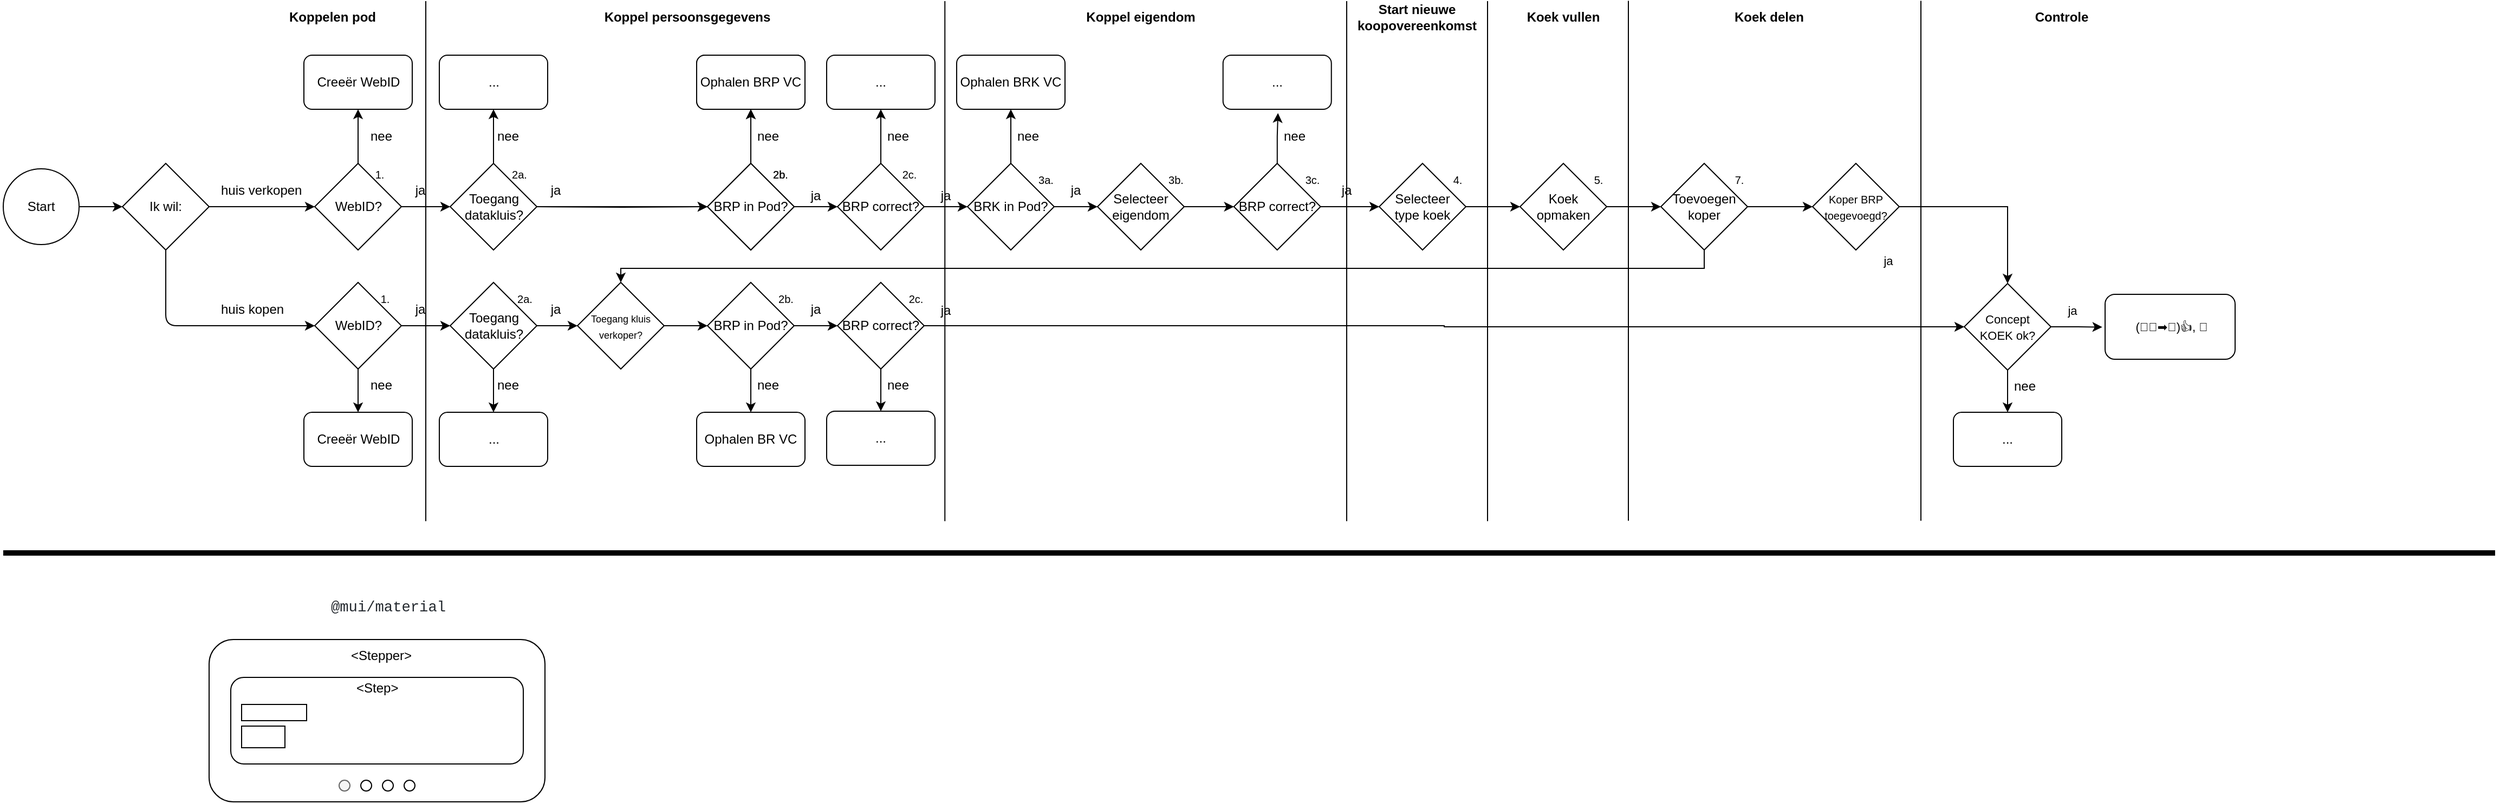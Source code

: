 <mxfile version="20.8.16" type="device"><diagram id="tSkA10fpeDNUo1YCoRqh" name="Page-1"><mxGraphModel dx="1290" dy="594" grid="1" gridSize="10" guides="1" tooltips="1" connect="1" arrows="1" fold="1" page="1" pageScale="1" pageWidth="1169" pageHeight="827" math="0" shadow="0"><root><mxCell id="0"/><mxCell id="1" parent="0"/><mxCell id="4" value="Start" style="ellipse;whiteSpace=wrap;html=1;aspect=fixed;" parent="1" vertex="1"><mxGeometry x="10" y="165" width="70" height="70" as="geometry"/></mxCell><mxCell id="5" value="Ik wil:" style="rhombus;whiteSpace=wrap;html=1;" parent="1" vertex="1"><mxGeometry x="120" y="160" width="80" height="80" as="geometry"/></mxCell><mxCell id="7" value="" style="endArrow=classic;html=1;exitX=1;exitY=0.5;exitDx=0;exitDy=0;entryX=0;entryY=0.5;entryDx=0;entryDy=0;" parent="1" source="5" target="29" edge="1"><mxGeometry width="50" height="50" relative="1" as="geometry"><mxPoint x="350" y="310" as="sourcePoint"/><mxPoint x="400" y="260" as="targetPoint"/></mxGeometry></mxCell><mxCell id="8" value="huis verkopen" style="text;strokeColor=none;fillColor=none;align=left;verticalAlign=middle;spacingLeft=4;spacingRight=4;overflow=hidden;points=[[0,0.5],[1,0.5]];portConstraint=eastwest;rotatable=0;whiteSpace=wrap;html=1;" parent="1" vertex="1"><mxGeometry x="205" y="170" width="90" height="30" as="geometry"/></mxCell><mxCell id="9" value="" style="endArrow=classic;html=1;exitX=1;exitY=0.5;exitDx=0;exitDy=0;entryX=0;entryY=0.5;entryDx=0;entryDy=0;" parent="1" source="4" target="5" edge="1"><mxGeometry width="50" height="50" relative="1" as="geometry"><mxPoint x="350" y="310" as="sourcePoint"/><mxPoint x="400" y="260" as="targetPoint"/></mxGeometry></mxCell><mxCell id="13" value="huis kopen" style="text;strokeColor=none;fillColor=none;align=left;verticalAlign=middle;spacingLeft=4;spacingRight=4;overflow=hidden;points=[[0,0.5],[1,0.5]];portConstraint=eastwest;rotatable=0;whiteSpace=wrap;html=1;" parent="1" vertex="1"><mxGeometry x="205" y="280" width="80" height="30" as="geometry"/></mxCell><mxCell id="14" value="" style="rounded=1;whiteSpace=wrap;html=1;" parent="1" vertex="1"><mxGeometry x="200" y="600" width="310" height="150" as="geometry"/></mxCell><mxCell id="15" value="" style="ellipse;whiteSpace=wrap;html=1;aspect=fixed;fillColor=#f5f5f5;fontColor=#333333;strokeColor=#666666;" parent="1" vertex="1"><mxGeometry x="320" y="730" width="10" height="10" as="geometry"/></mxCell><mxCell id="16" value="" style="ellipse;whiteSpace=wrap;html=1;aspect=fixed;" parent="1" vertex="1"><mxGeometry x="340" y="730" width="10" height="10" as="geometry"/></mxCell><mxCell id="17" value="" style="ellipse;whiteSpace=wrap;html=1;aspect=fixed;" parent="1" vertex="1"><mxGeometry x="360" y="730" width="10" height="10" as="geometry"/></mxCell><mxCell id="18" value="" style="ellipse;whiteSpace=wrap;html=1;aspect=fixed;" parent="1" vertex="1"><mxGeometry x="380" y="730" width="10" height="10" as="geometry"/></mxCell><mxCell id="21" value="&amp;lt;Stepper&amp;gt;" style="text;strokeColor=none;fillColor=none;align=left;verticalAlign=middle;spacingLeft=4;spacingRight=4;overflow=hidden;points=[[0,0.5],[1,0.5]];portConstraint=eastwest;rotatable=0;whiteSpace=wrap;html=1;" parent="1" vertex="1"><mxGeometry x="325" y="600" width="120" height="30" as="geometry"/></mxCell><mxCell id="23" value="" style="rounded=1;whiteSpace=wrap;html=1;" parent="1" vertex="1"><mxGeometry x="220" y="635" width="270" height="80" as="geometry"/></mxCell><mxCell id="22" value="&amp;lt;Step&amp;gt;" style="text;strokeColor=none;fillColor=none;align=left;verticalAlign=middle;spacingLeft=4;spacingRight=4;overflow=hidden;points=[[0,0.5],[1,0.5]];portConstraint=eastwest;rotatable=0;whiteSpace=wrap;html=1;" parent="1" vertex="1"><mxGeometry x="330" y="630" width="80" height="30" as="geometry"/></mxCell><mxCell id="24" value="" style="rounded=0;whiteSpace=wrap;html=1;" parent="1" vertex="1"><mxGeometry x="230" y="660" width="60" height="15" as="geometry"/></mxCell><mxCell id="25" value="" style="rounded=0;whiteSpace=wrap;html=1;" parent="1" vertex="1"><mxGeometry x="230" y="680" width="40" height="20" as="geometry"/></mxCell><mxCell id="28" value="&lt;pre style=&quot;box-sizing: border-box; font-family: ui-monospace, SFMono-Regular, &amp;quot;SF Mono&amp;quot;, Menlo, Consolas, &amp;quot;Liberation Mono&amp;quot;, monospace; font-size: 13.6px; margin-top: 0px; margin-bottom: 0px; overflow-wrap: normal; padding: 16px; overflow: auto; line-height: 1.45; background-color: var(--color-canvas-subtle); border-radius: 6px; word-break: normal; color: rgb(36, 41, 47); text-align: start;&quot;&gt;@mui/material&lt;/pre&gt;" style="text;html=1;strokeColor=none;fillColor=none;align=center;verticalAlign=middle;whiteSpace=wrap;rounded=0;" parent="1" vertex="1"><mxGeometry x="307.5" y="560" width="115" height="20" as="geometry"/></mxCell><mxCell id="29" value="WebID?" style="rhombus;whiteSpace=wrap;html=1;" parent="1" vertex="1"><mxGeometry x="297.5" y="160" width="80" height="80" as="geometry"/></mxCell><mxCell id="EIV57Rx1iVoslLw5YdgC-47" style="edgeStyle=orthogonalEdgeStyle;rounded=0;orthogonalLoop=1;jettySize=auto;html=1;entryX=0.5;entryY=0;entryDx=0;entryDy=0;" parent="1" source="31" target="EIV57Rx1iVoslLw5YdgC-45" edge="1"><mxGeometry relative="1" as="geometry"/></mxCell><mxCell id="31" value="WebID?" style="rhombus;whiteSpace=wrap;html=1;" parent="1" vertex="1"><mxGeometry x="297.5" y="270" width="80" height="80" as="geometry"/></mxCell><mxCell id="32" value="" style="endArrow=classic;html=1;exitX=0.5;exitY=1;exitDx=0;exitDy=0;entryX=0;entryY=0.5;entryDx=0;entryDy=0;" parent="1" source="5" target="31" edge="1"><mxGeometry width="50" height="50" relative="1" as="geometry"><mxPoint x="470" y="230" as="sourcePoint"/><mxPoint x="520" y="180" as="targetPoint"/><Array as="points"><mxPoint x="160" y="310"/></Array></mxGeometry></mxCell><mxCell id="EIV57Rx1iVoslLw5YdgC-53" style="edgeStyle=orthogonalEdgeStyle;rounded=0;orthogonalLoop=1;jettySize=auto;html=1;entryX=0.5;entryY=1;entryDx=0;entryDy=0;" parent="1" source="36" target="EIV57Rx1iVoslLw5YdgC-50" edge="1"><mxGeometry relative="1" as="geometry"/></mxCell><mxCell id="EIV57Rx1iVoslLw5YdgC-68" style="edgeStyle=orthogonalEdgeStyle;rounded=0;orthogonalLoop=1;jettySize=auto;html=1;" parent="1" source="36" target="EIV57Rx1iVoslLw5YdgC-66" edge="1"><mxGeometry relative="1" as="geometry"/></mxCell><mxCell id="36" value="Toegang datakluis?" style="rhombus;whiteSpace=wrap;html=1;" parent="1" vertex="1"><mxGeometry x="422.5" y="160" width="80" height="80" as="geometry"/></mxCell><mxCell id="EIV57Rx1iVoslLw5YdgC-52" style="edgeStyle=orthogonalEdgeStyle;rounded=0;orthogonalLoop=1;jettySize=auto;html=1;entryX=0.5;entryY=0;entryDx=0;entryDy=0;" parent="1" source="37" target="EIV57Rx1iVoslLw5YdgC-49" edge="1"><mxGeometry relative="1" as="geometry"/></mxCell><mxCell id="bCjcYGDJ0mjHlaDG9OCa-70" style="edgeStyle=orthogonalEdgeStyle;rounded=0;orthogonalLoop=1;jettySize=auto;html=1;entryX=0;entryY=0.5;entryDx=0;entryDy=0;fontSize=9;" edge="1" parent="1" source="37" target="bCjcYGDJ0mjHlaDG9OCa-69"><mxGeometry relative="1" as="geometry"/></mxCell><mxCell id="37" value="Toegang datakluis?" style="rhombus;whiteSpace=wrap;html=1;" parent="1" vertex="1"><mxGeometry x="422.5" y="270" width="80" height="80" as="geometry"/></mxCell><mxCell id="38" value="" style="endArrow=classic;html=1;exitX=1;exitY=0.5;exitDx=0;exitDy=0;entryX=0;entryY=0.5;entryDx=0;entryDy=0;" parent="1" source="29" target="36" edge="1"><mxGeometry width="50" height="50" relative="1" as="geometry"><mxPoint x="440" y="260" as="sourcePoint"/><mxPoint x="490" y="210" as="targetPoint"/></mxGeometry></mxCell><mxCell id="EIV57Rx1iVoslLw5YdgC-38" value="" style="endArrow=classic;html=1;exitX=1;exitY=0.5;exitDx=0;exitDy=0;entryX=0;entryY=0.5;entryDx=0;entryDy=0;" parent="1" source="31" target="37" edge="1"><mxGeometry width="50" height="50" relative="1" as="geometry"><mxPoint x="395" y="310" as="sourcePoint"/><mxPoint x="440" y="310" as="targetPoint"/></mxGeometry></mxCell><mxCell id="EIV57Rx1iVoslLw5YdgC-39" value="ja" style="text;html=1;strokeColor=none;fillColor=none;align=center;verticalAlign=middle;whiteSpace=wrap;rounded=0;" parent="1" vertex="1"><mxGeometry x="365" y="280" width="60" height="30" as="geometry"/></mxCell><mxCell id="EIV57Rx1iVoslLw5YdgC-40" value="ja" style="text;html=1;strokeColor=none;fillColor=none;align=center;verticalAlign=middle;whiteSpace=wrap;rounded=0;" parent="1" vertex="1"><mxGeometry x="365" y="170" width="60" height="30" as="geometry"/></mxCell><mxCell id="EIV57Rx1iVoslLw5YdgC-42" value="Creeër WebID" style="rounded=1;whiteSpace=wrap;html=1;" parent="1" vertex="1"><mxGeometry x="287.5" y="60" width="100" height="50" as="geometry"/></mxCell><mxCell id="EIV57Rx1iVoslLw5YdgC-43" value="" style="endArrow=classic;html=1;rounded=0;entryX=0.5;entryY=1;entryDx=0;entryDy=0;exitX=0.5;exitY=0;exitDx=0;exitDy=0;" parent="1" source="29" target="EIV57Rx1iVoslLw5YdgC-42" edge="1"><mxGeometry width="50" height="50" relative="1" as="geometry"><mxPoint x="430" y="220" as="sourcePoint"/><mxPoint x="480" y="170" as="targetPoint"/></mxGeometry></mxCell><mxCell id="EIV57Rx1iVoslLw5YdgC-44" value="nee" style="text;strokeColor=none;fillColor=none;align=left;verticalAlign=middle;spacingLeft=4;spacingRight=4;overflow=hidden;points=[[0,0.5],[1,0.5]];portConstraint=eastwest;rotatable=0;whiteSpace=wrap;html=1;" parent="1" vertex="1"><mxGeometry x="342.5" y="120" width="80" height="30" as="geometry"/></mxCell><mxCell id="EIV57Rx1iVoslLw5YdgC-45" value="Creeër WebID" style="rounded=1;whiteSpace=wrap;html=1;" parent="1" vertex="1"><mxGeometry x="287.5" y="390" width="100" height="50" as="geometry"/></mxCell><mxCell id="EIV57Rx1iVoslLw5YdgC-48" value="nee" style="text;strokeColor=none;fillColor=none;align=left;verticalAlign=middle;spacingLeft=4;spacingRight=4;overflow=hidden;points=[[0,0.5],[1,0.5]];portConstraint=eastwest;rotatable=0;whiteSpace=wrap;html=1;" parent="1" vertex="1"><mxGeometry x="342.5" y="350" width="80" height="30" as="geometry"/></mxCell><mxCell id="EIV57Rx1iVoslLw5YdgC-49" value="..." style="rounded=1;whiteSpace=wrap;html=1;" parent="1" vertex="1"><mxGeometry x="412.5" y="390" width="100" height="50" as="geometry"/></mxCell><mxCell id="EIV57Rx1iVoslLw5YdgC-50" value="..." style="rounded=1;whiteSpace=wrap;html=1;" parent="1" vertex="1"><mxGeometry x="412.5" y="60" width="100" height="50" as="geometry"/></mxCell><mxCell id="EIV57Rx1iVoslLw5YdgC-54" value="nee" style="text;strokeColor=none;fillColor=none;align=left;verticalAlign=middle;spacingLeft=4;spacingRight=4;overflow=hidden;points=[[0,0.5],[1,0.5]];portConstraint=eastwest;rotatable=0;whiteSpace=wrap;html=1;" parent="1" vertex="1"><mxGeometry x="460" y="120" width="80" height="30" as="geometry"/></mxCell><mxCell id="EIV57Rx1iVoslLw5YdgC-55" value="nee" style="text;strokeColor=none;fillColor=none;align=left;verticalAlign=middle;spacingLeft=4;spacingRight=4;overflow=hidden;points=[[0,0.5],[1,0.5]];portConstraint=eastwest;rotatable=0;whiteSpace=wrap;html=1;" parent="1" vertex="1"><mxGeometry x="460" y="350" width="80" height="30" as="geometry"/></mxCell><mxCell id="EIV57Rx1iVoslLw5YdgC-78" style="edgeStyle=orthogonalEdgeStyle;rounded=0;orthogonalLoop=1;jettySize=auto;html=1;entryX=0.5;entryY=0;entryDx=0;entryDy=0;" parent="1" source="EIV57Rx1iVoslLw5YdgC-57" target="EIV57Rx1iVoslLw5YdgC-77" edge="1"><mxGeometry relative="1" as="geometry"/></mxCell><mxCell id="bCjcYGDJ0mjHlaDG9OCa-76" style="edgeStyle=orthogonalEdgeStyle;rounded=0;orthogonalLoop=1;jettySize=auto;html=1;entryX=0;entryY=0.5;entryDx=0;entryDy=0;fontSize=9;" edge="1" parent="1" source="EIV57Rx1iVoslLw5YdgC-57" target="bCjcYGDJ0mjHlaDG9OCa-75"><mxGeometry relative="1" as="geometry"/></mxCell><mxCell id="EIV57Rx1iVoslLw5YdgC-57" value="BRP in Pod?" style="rhombus;whiteSpace=wrap;html=1;" parent="1" vertex="1"><mxGeometry x="660" y="270" width="80" height="80" as="geometry"/></mxCell><mxCell id="EIV57Rx1iVoslLw5YdgC-74" style="edgeStyle=orthogonalEdgeStyle;rounded=0;orthogonalLoop=1;jettySize=auto;html=1;entryX=0.5;entryY=1;entryDx=0;entryDy=0;" parent="1" source="EIV57Rx1iVoslLw5YdgC-66" target="EIV57Rx1iVoslLw5YdgC-71" edge="1"><mxGeometry relative="1" as="geometry"/></mxCell><mxCell id="EIV57Rx1iVoslLw5YdgC-66" value="PII in Pod?" style="rhombus;whiteSpace=wrap;html=1;" parent="1" vertex="1"><mxGeometry x="660" y="160" width="80" height="80" as="geometry"/></mxCell><mxCell id="EIV57Rx1iVoslLw5YdgC-69" value="ja" style="text;html=1;strokeColor=none;fillColor=none;align=center;verticalAlign=middle;whiteSpace=wrap;rounded=0;" parent="1" vertex="1"><mxGeometry x="490" y="280" width="60" height="30" as="geometry"/></mxCell><mxCell id="EIV57Rx1iVoslLw5YdgC-70" value="ja" style="text;html=1;strokeColor=none;fillColor=none;align=center;verticalAlign=middle;whiteSpace=wrap;rounded=0;" parent="1" vertex="1"><mxGeometry x="490" y="170" width="60" height="30" as="geometry"/></mxCell><mxCell id="EIV57Rx1iVoslLw5YdgC-71" value="Ophalen VC(s)" style="rounded=1;whiteSpace=wrap;html=1;" parent="1" vertex="1"><mxGeometry x="650" y="60" width="100" height="50" as="geometry"/></mxCell><mxCell id="EIV57Rx1iVoslLw5YdgC-76" value="nee" style="text;strokeColor=none;fillColor=none;align=left;verticalAlign=middle;spacingLeft=4;spacingRight=4;overflow=hidden;points=[[0,0.5],[1,0.5]];portConstraint=eastwest;rotatable=0;whiteSpace=wrap;html=1;" parent="1" vertex="1"><mxGeometry x="700" y="120" width="30" height="30" as="geometry"/></mxCell><mxCell id="EIV57Rx1iVoslLw5YdgC-77" value="Ophalen BR VC" style="rounded=1;whiteSpace=wrap;html=1;" parent="1" vertex="1"><mxGeometry x="650" y="390" width="100" height="50" as="geometry"/></mxCell><mxCell id="EIV57Rx1iVoslLw5YdgC-79" value="nee" style="text;strokeColor=none;fillColor=none;align=left;verticalAlign=middle;spacingLeft=4;spacingRight=4;overflow=hidden;points=[[0,0.5],[1,0.5]];portConstraint=eastwest;rotatable=0;whiteSpace=wrap;html=1;" parent="1" vertex="1"><mxGeometry x="700" y="350" width="40" height="30" as="geometry"/></mxCell><UserObject label="" tooltip="Constraint" id="EIV57Rx1iVoslLw5YdgC-81"><mxCell style="endArrow=none;html=1;strokeColor=#000000;strokeWidth=5;fontFamily=Courier New;fontSize=14;fontColor=#000000;rounded=0;" parent="1" edge="1"><mxGeometry width="50" height="50" relative="1" as="geometry"><mxPoint x="10" y="520" as="sourcePoint"/><mxPoint x="2310" y="520" as="targetPoint"/></mxGeometry></mxCell></UserObject><mxCell id="bCjcYGDJ0mjHlaDG9OCa-38" value="&lt;font style=&quot;font-size: 10px;&quot;&gt;1.&lt;/font&gt;" style="text;html=1;strokeColor=none;fillColor=none;align=center;verticalAlign=middle;whiteSpace=wrap;rounded=0;" vertex="1" parent="1"><mxGeometry x="350" y="165" width="15" height="10" as="geometry"/></mxCell><mxCell id="bCjcYGDJ0mjHlaDG9OCa-39" value="&lt;font style=&quot;font-size: 10px;&quot;&gt;1.&lt;/font&gt;" style="text;html=1;strokeColor=none;fillColor=none;align=center;verticalAlign=middle;whiteSpace=wrap;rounded=0;" vertex="1" parent="1"><mxGeometry x="355" y="280" width="15" height="10" as="geometry"/></mxCell><mxCell id="bCjcYGDJ0mjHlaDG9OCa-40" value="&lt;font style=&quot;font-size: 10px;&quot;&gt;2a.&lt;/font&gt;" style="text;html=1;strokeColor=none;fillColor=none;align=center;verticalAlign=middle;whiteSpace=wrap;rounded=0;" vertex="1" parent="1"><mxGeometry x="479" y="165" width="15" height="10" as="geometry"/></mxCell><mxCell id="bCjcYGDJ0mjHlaDG9OCa-41" value="&lt;font style=&quot;font-size: 10px;&quot;&gt;2a.&lt;/font&gt;" style="text;html=1;strokeColor=none;fillColor=none;align=center;verticalAlign=middle;whiteSpace=wrap;rounded=0;" vertex="1" parent="1"><mxGeometry x="484" y="280" width="15" height="10" as="geometry"/></mxCell><mxCell id="bCjcYGDJ0mjHlaDG9OCa-42" value="&lt;font style=&quot;font-size: 10px;&quot;&gt;2b.&lt;/font&gt;" style="text;html=1;strokeColor=none;fillColor=none;align=center;verticalAlign=middle;whiteSpace=wrap;rounded=0;" vertex="1" parent="1"><mxGeometry x="720" y="165" width="15" height="10" as="geometry"/></mxCell><mxCell id="bCjcYGDJ0mjHlaDG9OCa-43" value="&lt;font style=&quot;font-size: 10px;&quot;&gt;2b.&lt;/font&gt;" style="text;html=1;strokeColor=none;fillColor=none;align=center;verticalAlign=middle;whiteSpace=wrap;rounded=0;" vertex="1" parent="1"><mxGeometry x="725" y="280" width="15" height="10" as="geometry"/></mxCell><mxCell id="bCjcYGDJ0mjHlaDG9OCa-46" style="edgeStyle=orthogonalEdgeStyle;rounded=0;orthogonalLoop=1;jettySize=auto;html=1;" edge="1" target="bCjcYGDJ0mjHlaDG9OCa-48" parent="1"><mxGeometry relative="1" as="geometry"><mxPoint x="502.5" y="200" as="sourcePoint"/></mxGeometry></mxCell><mxCell id="bCjcYGDJ0mjHlaDG9OCa-47" style="edgeStyle=orthogonalEdgeStyle;rounded=0;orthogonalLoop=1;jettySize=auto;html=1;entryX=0.5;entryY=1;entryDx=0;entryDy=0;" edge="1" source="bCjcYGDJ0mjHlaDG9OCa-48" target="bCjcYGDJ0mjHlaDG9OCa-49" parent="1"><mxGeometry relative="1" as="geometry"/></mxCell><mxCell id="bCjcYGDJ0mjHlaDG9OCa-59" style="edgeStyle=orthogonalEdgeStyle;rounded=0;orthogonalLoop=1;jettySize=auto;html=1;entryX=0;entryY=0.5;entryDx=0;entryDy=0;fontSize=10;" edge="1" parent="1" source="bCjcYGDJ0mjHlaDG9OCa-48" target="bCjcYGDJ0mjHlaDG9OCa-58"><mxGeometry relative="1" as="geometry"/></mxCell><mxCell id="bCjcYGDJ0mjHlaDG9OCa-48" value="BRP in Pod?" style="rhombus;whiteSpace=wrap;html=1;" vertex="1" parent="1"><mxGeometry x="660" y="160" width="80" height="80" as="geometry"/></mxCell><mxCell id="bCjcYGDJ0mjHlaDG9OCa-49" value="Ophalen BRP VC" style="rounded=1;whiteSpace=wrap;html=1;" vertex="1" parent="1"><mxGeometry x="650" y="60" width="100" height="50" as="geometry"/></mxCell><mxCell id="bCjcYGDJ0mjHlaDG9OCa-50" value="&lt;font style=&quot;font-size: 10px;&quot;&gt;2b.&lt;/font&gt;" style="text;html=1;strokeColor=none;fillColor=none;align=center;verticalAlign=middle;whiteSpace=wrap;rounded=0;" vertex="1" parent="1"><mxGeometry x="720" y="165" width="15" height="10" as="geometry"/></mxCell><mxCell id="bCjcYGDJ0mjHlaDG9OCa-61" style="edgeStyle=orthogonalEdgeStyle;rounded=0;orthogonalLoop=1;jettySize=auto;html=1;entryX=0.5;entryY=1;entryDx=0;entryDy=0;fontSize=10;" edge="1" parent="1" source="bCjcYGDJ0mjHlaDG9OCa-58" target="bCjcYGDJ0mjHlaDG9OCa-60"><mxGeometry relative="1" as="geometry"/></mxCell><mxCell id="bCjcYGDJ0mjHlaDG9OCa-93" style="edgeStyle=orthogonalEdgeStyle;rounded=0;orthogonalLoop=1;jettySize=auto;html=1;entryX=0;entryY=0.5;entryDx=0;entryDy=0;fontSize=11;" edge="1" parent="1" source="bCjcYGDJ0mjHlaDG9OCa-58" target="bCjcYGDJ0mjHlaDG9OCa-92"><mxGeometry relative="1" as="geometry"/></mxCell><mxCell id="bCjcYGDJ0mjHlaDG9OCa-58" value="BRP correct?" style="rhombus;whiteSpace=wrap;html=1;" vertex="1" parent="1"><mxGeometry x="780" y="160" width="80" height="80" as="geometry"/></mxCell><mxCell id="bCjcYGDJ0mjHlaDG9OCa-60" value="..." style="rounded=1;whiteSpace=wrap;html=1;" vertex="1" parent="1"><mxGeometry x="770" y="60" width="100" height="50" as="geometry"/></mxCell><mxCell id="bCjcYGDJ0mjHlaDG9OCa-62" value="nee" style="text;strokeColor=none;fillColor=none;align=left;verticalAlign=middle;spacingLeft=4;spacingRight=4;overflow=hidden;points=[[0,0.5],[1,0.5]];portConstraint=eastwest;rotatable=0;whiteSpace=wrap;html=1;" vertex="1" parent="1"><mxGeometry x="820" y="120" width="30" height="30" as="geometry"/></mxCell><mxCell id="bCjcYGDJ0mjHlaDG9OCa-63" value="ja" style="text;html=1;strokeColor=none;fillColor=none;align=center;verticalAlign=middle;whiteSpace=wrap;rounded=0;" vertex="1" parent="1"><mxGeometry x="730" y="175" width="60" height="30" as="geometry"/></mxCell><mxCell id="bCjcYGDJ0mjHlaDG9OCa-64" value="&lt;font style=&quot;font-size: 10px;&quot;&gt;2c.&lt;/font&gt;" style="text;html=1;strokeColor=none;fillColor=none;align=center;verticalAlign=middle;whiteSpace=wrap;rounded=0;" vertex="1" parent="1"><mxGeometry x="839" y="165" width="15" height="10" as="geometry"/></mxCell><mxCell id="bCjcYGDJ0mjHlaDG9OCa-71" style="edgeStyle=orthogonalEdgeStyle;rounded=0;orthogonalLoop=1;jettySize=auto;html=1;entryX=0;entryY=0.5;entryDx=0;entryDy=0;fontSize=9;" edge="1" parent="1" source="bCjcYGDJ0mjHlaDG9OCa-69" target="EIV57Rx1iVoslLw5YdgC-57"><mxGeometry relative="1" as="geometry"/></mxCell><mxCell id="bCjcYGDJ0mjHlaDG9OCa-69" value="&lt;font style=&quot;font-size: 9px;&quot;&gt;Toegang kluis verkoper?&lt;/font&gt;" style="rhombus;whiteSpace=wrap;html=1;" vertex="1" parent="1"><mxGeometry x="540" y="270" width="80" height="80" as="geometry"/></mxCell><mxCell id="bCjcYGDJ0mjHlaDG9OCa-80" style="edgeStyle=orthogonalEdgeStyle;rounded=0;orthogonalLoop=1;jettySize=auto;html=1;fontSize=9;" edge="1" parent="1" source="bCjcYGDJ0mjHlaDG9OCa-75" target="bCjcYGDJ0mjHlaDG9OCa-79"><mxGeometry relative="1" as="geometry"/></mxCell><mxCell id="bCjcYGDJ0mjHlaDG9OCa-82" style="edgeStyle=orthogonalEdgeStyle;rounded=0;orthogonalLoop=1;jettySize=auto;html=1;fontSize=11;" edge="1" parent="1" source="bCjcYGDJ0mjHlaDG9OCa-75" target="bCjcYGDJ0mjHlaDG9OCa-81"><mxGeometry relative="1" as="geometry"/></mxCell><mxCell id="bCjcYGDJ0mjHlaDG9OCa-75" value="BRP correct?" style="rhombus;whiteSpace=wrap;html=1;" vertex="1" parent="1"><mxGeometry x="780" y="270" width="80" height="80" as="geometry"/></mxCell><mxCell id="bCjcYGDJ0mjHlaDG9OCa-77" value="ja" style="text;html=1;strokeColor=none;fillColor=none;align=center;verticalAlign=middle;whiteSpace=wrap;rounded=0;" vertex="1" parent="1"><mxGeometry x="730" y="280" width="60" height="30" as="geometry"/></mxCell><mxCell id="bCjcYGDJ0mjHlaDG9OCa-78" value="&lt;font style=&quot;font-size: 10px;&quot;&gt;2c.&lt;/font&gt;" style="text;html=1;strokeColor=none;fillColor=none;align=center;verticalAlign=middle;whiteSpace=wrap;rounded=0;" vertex="1" parent="1"><mxGeometry x="845" y="280" width="15" height="10" as="geometry"/></mxCell><mxCell id="bCjcYGDJ0mjHlaDG9OCa-79" value="..." style="rounded=1;whiteSpace=wrap;html=1;" vertex="1" parent="1"><mxGeometry x="770" y="389" width="100" height="50" as="geometry"/></mxCell><mxCell id="bCjcYGDJ0mjHlaDG9OCa-84" style="edgeStyle=orthogonalEdgeStyle;rounded=0;orthogonalLoop=1;jettySize=auto;html=1;entryX=0.5;entryY=0;entryDx=0;entryDy=0;fontSize=11;" edge="1" parent="1" source="bCjcYGDJ0mjHlaDG9OCa-81" target="bCjcYGDJ0mjHlaDG9OCa-83"><mxGeometry relative="1" as="geometry"/></mxCell><mxCell id="bCjcYGDJ0mjHlaDG9OCa-89" style="edgeStyle=orthogonalEdgeStyle;rounded=0;orthogonalLoop=1;jettySize=auto;html=1;entryX=-0.022;entryY=0.505;entryDx=0;entryDy=0;entryPerimeter=0;fontSize=11;" edge="1" parent="1" source="bCjcYGDJ0mjHlaDG9OCa-81" target="bCjcYGDJ0mjHlaDG9OCa-88"><mxGeometry relative="1" as="geometry"/></mxCell><mxCell id="bCjcYGDJ0mjHlaDG9OCa-81" value="&lt;font style=&quot;font-size: 11px;&quot;&gt;Concept &lt;br&gt;KOEK ok?&lt;/font&gt;" style="rhombus;whiteSpace=wrap;html=1;" vertex="1" parent="1"><mxGeometry x="1820" y="271" width="80" height="80" as="geometry"/></mxCell><mxCell id="bCjcYGDJ0mjHlaDG9OCa-83" value="..." style="rounded=1;whiteSpace=wrap;html=1;" vertex="1" parent="1"><mxGeometry x="1810" y="390" width="100" height="50" as="geometry"/></mxCell><mxCell id="bCjcYGDJ0mjHlaDG9OCa-86" value="nee" style="text;strokeColor=none;fillColor=none;align=left;verticalAlign=middle;spacingLeft=4;spacingRight=4;overflow=hidden;points=[[0,0.5],[1,0.5]];portConstraint=eastwest;rotatable=0;whiteSpace=wrap;html=1;" vertex="1" parent="1"><mxGeometry x="820" y="350" width="40" height="30" as="geometry"/></mxCell><mxCell id="bCjcYGDJ0mjHlaDG9OCa-87" value="nee" style="text;strokeColor=none;fillColor=none;align=left;verticalAlign=middle;spacingLeft=4;spacingRight=4;overflow=hidden;points=[[0,0.5],[1,0.5]];portConstraint=eastwest;rotatable=0;whiteSpace=wrap;html=1;" vertex="1" parent="1"><mxGeometry x="1860" y="351" width="40" height="30" as="geometry"/></mxCell><mxCell id="bCjcYGDJ0mjHlaDG9OCa-88" value="&amp;nbsp;(👩🏡➡👨)👍, 🎉" style="rounded=1;whiteSpace=wrap;html=1;fontSize=11;" vertex="1" parent="1"><mxGeometry x="1950" y="281" width="120" height="60" as="geometry"/></mxCell><mxCell id="bCjcYGDJ0mjHlaDG9OCa-90" value="ja" style="text;html=1;strokeColor=none;fillColor=none;align=center;verticalAlign=middle;whiteSpace=wrap;rounded=0;fontSize=11;" vertex="1" parent="1"><mxGeometry x="1890" y="281" width="60" height="30" as="geometry"/></mxCell><mxCell id="bCjcYGDJ0mjHlaDG9OCa-96" style="edgeStyle=orthogonalEdgeStyle;rounded=0;orthogonalLoop=1;jettySize=auto;html=1;entryX=0.5;entryY=1;entryDx=0;entryDy=0;fontSize=11;" edge="1" parent="1" source="bCjcYGDJ0mjHlaDG9OCa-92" target="bCjcYGDJ0mjHlaDG9OCa-95"><mxGeometry relative="1" as="geometry"/></mxCell><mxCell id="bCjcYGDJ0mjHlaDG9OCa-109" style="edgeStyle=orthogonalEdgeStyle;rounded=0;orthogonalLoop=1;jettySize=auto;html=1;entryX=0;entryY=0.5;entryDx=0;entryDy=0;fontSize=12;" edge="1" parent="1" source="bCjcYGDJ0mjHlaDG9OCa-92" target="bCjcYGDJ0mjHlaDG9OCa-105"><mxGeometry relative="1" as="geometry"/></mxCell><mxCell id="bCjcYGDJ0mjHlaDG9OCa-92" value="BRK in Pod?" style="rhombus;whiteSpace=wrap;html=1;" vertex="1" parent="1"><mxGeometry x="900" y="160" width="80" height="80" as="geometry"/></mxCell><mxCell id="bCjcYGDJ0mjHlaDG9OCa-94" value="ja" style="text;html=1;strokeColor=none;fillColor=none;align=center;verticalAlign=middle;whiteSpace=wrap;rounded=0;" vertex="1" parent="1"><mxGeometry x="850" y="175" width="60" height="30" as="geometry"/></mxCell><mxCell id="bCjcYGDJ0mjHlaDG9OCa-95" value="Ophalen BRK VC" style="rounded=1;whiteSpace=wrap;html=1;" vertex="1" parent="1"><mxGeometry x="890" y="60" width="100" height="50" as="geometry"/></mxCell><mxCell id="bCjcYGDJ0mjHlaDG9OCa-97" value="nee" style="text;strokeColor=none;fillColor=none;align=left;verticalAlign=middle;spacingLeft=4;spacingRight=4;overflow=hidden;points=[[0,0.5],[1,0.5]];portConstraint=eastwest;rotatable=0;whiteSpace=wrap;html=1;" vertex="1" parent="1"><mxGeometry x="940" y="120" width="30" height="30" as="geometry"/></mxCell><mxCell id="bCjcYGDJ0mjHlaDG9OCa-103" style="edgeStyle=orthogonalEdgeStyle;rounded=0;orthogonalLoop=1;jettySize=auto;html=1;entryX=0.507;entryY=1.069;entryDx=0;entryDy=0;entryPerimeter=0;fontSize=11;" edge="1" parent="1" source="bCjcYGDJ0mjHlaDG9OCa-98" target="bCjcYGDJ0mjHlaDG9OCa-101"><mxGeometry relative="1" as="geometry"/></mxCell><mxCell id="bCjcYGDJ0mjHlaDG9OCa-124" style="edgeStyle=orthogonalEdgeStyle;rounded=0;orthogonalLoop=1;jettySize=auto;html=1;entryX=0;entryY=0.5;entryDx=0;entryDy=0;fontSize=12;" edge="1" parent="1" source="bCjcYGDJ0mjHlaDG9OCa-98" target="bCjcYGDJ0mjHlaDG9OCa-123"><mxGeometry relative="1" as="geometry"/></mxCell><mxCell id="bCjcYGDJ0mjHlaDG9OCa-98" value="BRP correct?" style="rhombus;whiteSpace=wrap;html=1;" vertex="1" parent="1"><mxGeometry x="1145.86" y="160" width="80" height="80" as="geometry"/></mxCell><mxCell id="bCjcYGDJ0mjHlaDG9OCa-100" value="ja" style="text;html=1;strokeColor=none;fillColor=none;align=center;verticalAlign=middle;whiteSpace=wrap;rounded=0;" vertex="1" parent="1"><mxGeometry x="970" y="170" width="60" height="30" as="geometry"/></mxCell><mxCell id="bCjcYGDJ0mjHlaDG9OCa-101" value="..." style="rounded=1;whiteSpace=wrap;html=1;" vertex="1" parent="1"><mxGeometry x="1135.86" y="60" width="100" height="50" as="geometry"/></mxCell><mxCell id="bCjcYGDJ0mjHlaDG9OCa-104" value="nee" style="text;strokeColor=none;fillColor=none;align=left;verticalAlign=middle;spacingLeft=4;spacingRight=4;overflow=hidden;points=[[0,0.5],[1,0.5]];portConstraint=eastwest;rotatable=0;whiteSpace=wrap;html=1;" vertex="1" parent="1"><mxGeometry x="1185.86" y="120" width="30" height="30" as="geometry"/></mxCell><mxCell id="bCjcYGDJ0mjHlaDG9OCa-110" style="edgeStyle=orthogonalEdgeStyle;rounded=0;orthogonalLoop=1;jettySize=auto;html=1;entryX=0;entryY=0.5;entryDx=0;entryDy=0;fontSize=12;" edge="1" parent="1" source="bCjcYGDJ0mjHlaDG9OCa-105" target="bCjcYGDJ0mjHlaDG9OCa-98"><mxGeometry relative="1" as="geometry"/></mxCell><mxCell id="bCjcYGDJ0mjHlaDG9OCa-105" value="Selecteer eigendom" style="rhombus;whiteSpace=wrap;html=1;" vertex="1" parent="1"><mxGeometry x="1020" y="160" width="80" height="80" as="geometry"/></mxCell><mxCell id="bCjcYGDJ0mjHlaDG9OCa-107" value="&lt;font style=&quot;font-size: 12px;&quot;&gt;Start nieuwe koopovereenkomst&lt;/font&gt;" style="text;html=1;strokeColor=none;fillColor=none;align=center;verticalAlign=middle;whiteSpace=wrap;rounded=0;fontSize=11;rotation=0;fontStyle=1" vertex="1" parent="1"><mxGeometry x="1255" y="10" width="120" height="30" as="geometry"/></mxCell><mxCell id="bCjcYGDJ0mjHlaDG9OCa-111" value="&lt;font style=&quot;font-size: 10px;&quot;&gt;3a.&lt;/font&gt;" style="text;html=1;strokeColor=none;fillColor=none;align=center;verticalAlign=middle;whiteSpace=wrap;rounded=0;" vertex="1" parent="1"><mxGeometry x="965" y="170" width="15" height="10" as="geometry"/></mxCell><mxCell id="bCjcYGDJ0mjHlaDG9OCa-112" value="&lt;font style=&quot;font-size: 10px;&quot;&gt;3b.&lt;/font&gt;" style="text;html=1;strokeColor=none;fillColor=none;align=center;verticalAlign=middle;whiteSpace=wrap;rounded=0;" vertex="1" parent="1"><mxGeometry x="1085" y="170" width="15" height="10" as="geometry"/></mxCell><mxCell id="bCjcYGDJ0mjHlaDG9OCa-113" value="&lt;font style=&quot;font-size: 10px;&quot;&gt;3c.&lt;/font&gt;" style="text;html=1;strokeColor=none;fillColor=none;align=center;verticalAlign=middle;whiteSpace=wrap;rounded=0;" vertex="1" parent="1"><mxGeometry x="1210.86" y="170" width="15" height="10" as="geometry"/></mxCell><UserObject label="" tooltip="Interface / line of the present" id="bCjcYGDJ0mjHlaDG9OCa-115"><mxCell style="endArrow=none;html=1;strokeColor=#000000;strokeWidth=1;fontFamily=Courier New;fontSize=14;fontColor=#000000;rounded=0;" edge="1" parent="1"><mxGeometry width="50" height="50" relative="1" as="geometry"><mxPoint x="1250" y="10" as="sourcePoint"/><mxPoint x="1250" y="490.606" as="targetPoint"/></mxGeometry></mxCell></UserObject><mxCell id="bCjcYGDJ0mjHlaDG9OCa-116" value="&lt;font style=&quot;font-size: 12px;&quot;&gt;Koppel eigendom&lt;/font&gt;" style="text;html=1;strokeColor=none;fillColor=none;align=center;verticalAlign=middle;whiteSpace=wrap;rounded=0;fontSize=11;rotation=0;fontStyle=1" vertex="1" parent="1"><mxGeometry x="1005" y="10" width="110" height="30" as="geometry"/></mxCell><UserObject label="" tooltip="Interface / line of the present" id="bCjcYGDJ0mjHlaDG9OCa-117"><mxCell style="endArrow=none;html=1;strokeColor=#000000;strokeWidth=1;fontFamily=Courier New;fontSize=14;fontColor=#000000;rounded=0;" edge="1" parent="1"><mxGeometry width="50" height="50" relative="1" as="geometry"><mxPoint x="400" y="10" as="sourcePoint"/><mxPoint x="400" y="490.606" as="targetPoint"/></mxGeometry></mxCell></UserObject><mxCell id="bCjcYGDJ0mjHlaDG9OCa-119" value="ja" style="text;html=1;strokeColor=none;fillColor=none;align=center;verticalAlign=middle;whiteSpace=wrap;rounded=0;" vertex="1" parent="1"><mxGeometry x="850" y="281" width="60" height="30" as="geometry"/></mxCell><mxCell id="bCjcYGDJ0mjHlaDG9OCa-118" value="&lt;font style=&quot;font-size: 12px;&quot;&gt;Koppel persoonsgegevens&lt;/font&gt;" style="text;html=1;strokeColor=none;fillColor=none;align=center;verticalAlign=middle;whiteSpace=wrap;rounded=0;fontSize=11;rotation=0;fontStyle=1" vertex="1" parent="1"><mxGeometry x="562.75" y="10" width="157.25" height="30" as="geometry"/></mxCell><UserObject label="" tooltip="Interface / line of the present" id="bCjcYGDJ0mjHlaDG9OCa-121"><mxCell style="endArrow=none;html=1;strokeColor=#000000;strokeWidth=1;fontFamily=Courier New;fontSize=14;fontColor=#000000;rounded=0;" edge="1" parent="1"><mxGeometry width="50" height="50" relative="1" as="geometry"><mxPoint x="879.13" y="10" as="sourcePoint"/><mxPoint x="879.13" y="490.606" as="targetPoint"/></mxGeometry></mxCell></UserObject><mxCell id="bCjcYGDJ0mjHlaDG9OCa-122" value="&lt;span style=&quot;font-size: 12px;&quot;&gt;Koppelen pod&lt;/span&gt;" style="text;html=1;strokeColor=none;fillColor=none;align=center;verticalAlign=middle;whiteSpace=wrap;rounded=0;fontSize=11;rotation=0;fontStyle=1" vertex="1" parent="1"><mxGeometry x="230" y="10" width="167.5" height="30" as="geometry"/></mxCell><mxCell id="bCjcYGDJ0mjHlaDG9OCa-128" style="edgeStyle=orthogonalEdgeStyle;rounded=0;orthogonalLoop=1;jettySize=auto;html=1;entryX=0;entryY=0.5;entryDx=0;entryDy=0;fontSize=12;" edge="1" parent="1" source="bCjcYGDJ0mjHlaDG9OCa-123" target="bCjcYGDJ0mjHlaDG9OCa-127"><mxGeometry relative="1" as="geometry"/></mxCell><mxCell id="bCjcYGDJ0mjHlaDG9OCa-123" value="Selecteer&lt;br&gt;type koek" style="rhombus;whiteSpace=wrap;html=1;" vertex="1" parent="1"><mxGeometry x="1280" y="160" width="80" height="80" as="geometry"/></mxCell><mxCell id="bCjcYGDJ0mjHlaDG9OCa-125" value="ja" style="text;html=1;strokeColor=none;fillColor=none;align=center;verticalAlign=middle;whiteSpace=wrap;rounded=0;" vertex="1" parent="1"><mxGeometry x="1220" y="170" width="60" height="30" as="geometry"/></mxCell><mxCell id="bCjcYGDJ0mjHlaDG9OCa-126" value="&lt;font style=&quot;font-size: 10px;&quot;&gt;4.&lt;/font&gt;" style="text;html=1;strokeColor=none;fillColor=none;align=center;verticalAlign=middle;whiteSpace=wrap;rounded=0;" vertex="1" parent="1"><mxGeometry x="1345" y="170" width="15" height="10" as="geometry"/></mxCell><mxCell id="bCjcYGDJ0mjHlaDG9OCa-133" style="edgeStyle=orthogonalEdgeStyle;rounded=0;orthogonalLoop=1;jettySize=auto;html=1;entryX=0;entryY=0.5;entryDx=0;entryDy=0;fontSize=12;" edge="1" parent="1" source="bCjcYGDJ0mjHlaDG9OCa-127" target="bCjcYGDJ0mjHlaDG9OCa-132"><mxGeometry relative="1" as="geometry"/></mxCell><mxCell id="bCjcYGDJ0mjHlaDG9OCa-127" value="Koek opmaken" style="rhombus;whiteSpace=wrap;html=1;" vertex="1" parent="1"><mxGeometry x="1410" y="160" width="80" height="80" as="geometry"/></mxCell><mxCell id="bCjcYGDJ0mjHlaDG9OCa-129" value="&lt;font style=&quot;font-size: 10px;&quot;&gt;5.&lt;/font&gt;" style="text;html=1;strokeColor=none;fillColor=none;align=center;verticalAlign=middle;whiteSpace=wrap;rounded=0;" vertex="1" parent="1"><mxGeometry x="1475" y="170" width="15" height="10" as="geometry"/></mxCell><UserObject label="" tooltip="Interface / line of the present" id="bCjcYGDJ0mjHlaDG9OCa-130"><mxCell style="endArrow=none;html=1;strokeColor=#000000;strokeWidth=1;fontFamily=Courier New;fontSize=14;fontColor=#000000;rounded=0;" edge="1" parent="1"><mxGeometry width="50" height="50" relative="1" as="geometry"><mxPoint x="1380" y="10" as="sourcePoint"/><mxPoint x="1380" y="490.606" as="targetPoint"/></mxGeometry></mxCell></UserObject><mxCell id="bCjcYGDJ0mjHlaDG9OCa-131" value="&lt;span style=&quot;font-size: 12px;&quot;&gt;Koek vullen&lt;/span&gt;" style="text;html=1;strokeColor=none;fillColor=none;align=center;verticalAlign=middle;whiteSpace=wrap;rounded=0;fontSize=11;rotation=0;fontStyle=1" vertex="1" parent="1"><mxGeometry x="1390" y="10" width="120" height="30" as="geometry"/></mxCell><mxCell id="bCjcYGDJ0mjHlaDG9OCa-135" style="edgeStyle=orthogonalEdgeStyle;rounded=0;orthogonalLoop=1;jettySize=auto;html=1;entryX=0.5;entryY=0;entryDx=0;entryDy=0;fontSize=12;" edge="1" parent="1" source="bCjcYGDJ0mjHlaDG9OCa-132" target="bCjcYGDJ0mjHlaDG9OCa-69"><mxGeometry relative="1" as="geometry"><Array as="points"><mxPoint x="1580" y="257"/><mxPoint x="580" y="257"/></Array></mxGeometry></mxCell><mxCell id="bCjcYGDJ0mjHlaDG9OCa-137" style="edgeStyle=orthogonalEdgeStyle;rounded=0;orthogonalLoop=1;jettySize=auto;html=1;entryX=0;entryY=0.5;entryDx=0;entryDy=0;fontSize=10;" edge="1" parent="1" source="bCjcYGDJ0mjHlaDG9OCa-132" target="bCjcYGDJ0mjHlaDG9OCa-136"><mxGeometry relative="1" as="geometry"/></mxCell><mxCell id="bCjcYGDJ0mjHlaDG9OCa-132" value="Toevoegen koper" style="rhombus;whiteSpace=wrap;html=1;" vertex="1" parent="1"><mxGeometry x="1540" y="160" width="80" height="80" as="geometry"/></mxCell><mxCell id="bCjcYGDJ0mjHlaDG9OCa-134" value="&lt;font style=&quot;font-size: 10px;&quot;&gt;7.&lt;/font&gt;" style="text;html=1;strokeColor=none;fillColor=none;align=center;verticalAlign=middle;whiteSpace=wrap;rounded=0;" vertex="1" parent="1"><mxGeometry x="1605" y="170" width="15" height="10" as="geometry"/></mxCell><mxCell id="bCjcYGDJ0mjHlaDG9OCa-138" style="edgeStyle=orthogonalEdgeStyle;rounded=0;orthogonalLoop=1;jettySize=auto;html=1;entryX=0.5;entryY=0;entryDx=0;entryDy=0;fontSize=10;" edge="1" parent="1" source="bCjcYGDJ0mjHlaDG9OCa-136" target="bCjcYGDJ0mjHlaDG9OCa-81"><mxGeometry relative="1" as="geometry"/></mxCell><mxCell id="bCjcYGDJ0mjHlaDG9OCa-136" value="&lt;font style=&quot;font-size: 10px;&quot;&gt;Koper BRP toegevoegd?&lt;/font&gt;" style="rhombus;whiteSpace=wrap;html=1;" vertex="1" parent="1"><mxGeometry x="1680" y="160" width="80" height="80" as="geometry"/></mxCell><mxCell id="bCjcYGDJ0mjHlaDG9OCa-140" value="ja" style="text;html=1;strokeColor=none;fillColor=none;align=center;verticalAlign=middle;whiteSpace=wrap;rounded=0;fontSize=11;" vertex="1" parent="1"><mxGeometry x="1720" y="235" width="60" height="30" as="geometry"/></mxCell><UserObject label="" tooltip="Interface / line of the present" id="bCjcYGDJ0mjHlaDG9OCa-141"><mxCell style="endArrow=none;html=1;strokeColor=#000000;strokeWidth=1;fontFamily=Courier New;fontSize=14;fontColor=#000000;rounded=0;" edge="1" parent="1"><mxGeometry width="50" height="50" relative="1" as="geometry"><mxPoint x="1780" y="9.7" as="sourcePoint"/><mxPoint x="1780" y="490.306" as="targetPoint"/></mxGeometry></mxCell></UserObject><mxCell id="bCjcYGDJ0mjHlaDG9OCa-142" value="&lt;span style=&quot;font-size: 12px;&quot;&gt;Controle&lt;/span&gt;" style="text;html=1;strokeColor=none;fillColor=none;align=center;verticalAlign=middle;whiteSpace=wrap;rounded=0;fontSize=11;rotation=0;fontStyle=1" vertex="1" parent="1"><mxGeometry x="1850" y="10" width="120" height="30" as="geometry"/></mxCell><UserObject label="" tooltip="Interface / line of the present" id="bCjcYGDJ0mjHlaDG9OCa-143"><mxCell style="endArrow=none;html=1;strokeColor=#000000;strokeWidth=1;fontFamily=Courier New;fontSize=14;fontColor=#000000;rounded=0;" edge="1" parent="1"><mxGeometry width="50" height="50" relative="1" as="geometry"><mxPoint x="1510" y="9.7" as="sourcePoint"/><mxPoint x="1510" y="490.306" as="targetPoint"/></mxGeometry></mxCell></UserObject><mxCell id="bCjcYGDJ0mjHlaDG9OCa-144" value="&lt;span style=&quot;font-size: 12px;&quot;&gt;Koek delen&lt;/span&gt;" style="text;html=1;strokeColor=none;fillColor=none;align=center;verticalAlign=middle;whiteSpace=wrap;rounded=0;fontSize=11;rotation=0;fontStyle=1" vertex="1" parent="1"><mxGeometry x="1580" y="10" width="120" height="30" as="geometry"/></mxCell></root></mxGraphModel></diagram></mxfile>